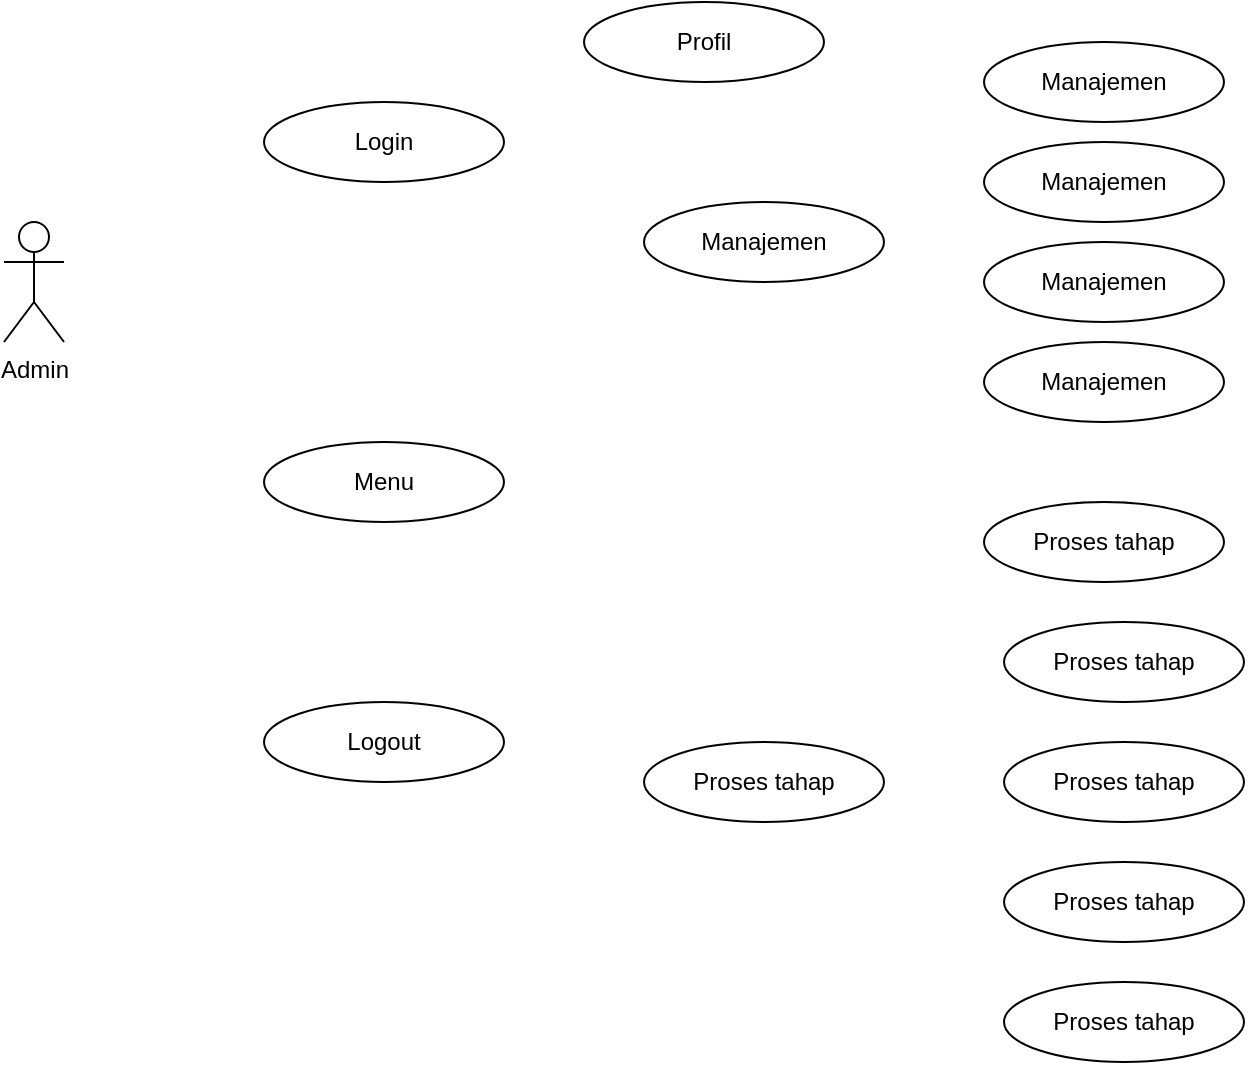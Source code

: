 <mxfile version="20.0.2" type="github">
  <diagram id="UolQ62wsVZwc5IThrO4S" name="Page-1">
    <mxGraphModel dx="718" dy="402" grid="1" gridSize="10" guides="1" tooltips="1" connect="1" arrows="1" fold="1" page="1" pageScale="1" pageWidth="850" pageHeight="1100" math="0" shadow="0">
      <root>
        <mxCell id="0" />
        <mxCell id="1" parent="0" />
        <mxCell id="kOjvWL8ZM4Nth4hHjJhm-1" value="Admin" style="shape=umlActor;verticalLabelPosition=bottom;verticalAlign=top;html=1;outlineConnect=0;" vertex="1" parent="1">
          <mxGeometry x="110" y="130" width="30" height="60" as="geometry" />
        </mxCell>
        <mxCell id="kOjvWL8ZM4Nth4hHjJhm-2" value="Login" style="ellipse;whiteSpace=wrap;html=1;" vertex="1" parent="1">
          <mxGeometry x="240" y="70" width="120" height="40" as="geometry" />
        </mxCell>
        <mxCell id="kOjvWL8ZM4Nth4hHjJhm-3" value="Menu" style="ellipse;whiteSpace=wrap;html=1;" vertex="1" parent="1">
          <mxGeometry x="240" y="240" width="120" height="40" as="geometry" />
        </mxCell>
        <mxCell id="kOjvWL8ZM4Nth4hHjJhm-4" value="Logout" style="ellipse;whiteSpace=wrap;html=1;" vertex="1" parent="1">
          <mxGeometry x="240" y="370" width="120" height="40" as="geometry" />
        </mxCell>
        <mxCell id="kOjvWL8ZM4Nth4hHjJhm-7" value="Manajemen" style="ellipse;whiteSpace=wrap;html=1;" vertex="1" parent="1">
          <mxGeometry x="430" y="120" width="120" height="40" as="geometry" />
        </mxCell>
        <mxCell id="kOjvWL8ZM4Nth4hHjJhm-8" value="Proses tahap" style="ellipse;whiteSpace=wrap;html=1;" vertex="1" parent="1">
          <mxGeometry x="430" y="390" width="120" height="40" as="geometry" />
        </mxCell>
        <mxCell id="kOjvWL8ZM4Nth4hHjJhm-9" value="Profil" style="ellipse;whiteSpace=wrap;html=1;" vertex="1" parent="1">
          <mxGeometry x="400" y="20" width="120" height="40" as="geometry" />
        </mxCell>
        <mxCell id="kOjvWL8ZM4Nth4hHjJhm-10" value="Manajemen" style="ellipse;whiteSpace=wrap;html=1;" vertex="1" parent="1">
          <mxGeometry x="600" y="40" width="120" height="40" as="geometry" />
        </mxCell>
        <mxCell id="kOjvWL8ZM4Nth4hHjJhm-11" value="Manajemen" style="ellipse;whiteSpace=wrap;html=1;" vertex="1" parent="1">
          <mxGeometry x="600" y="90" width="120" height="40" as="geometry" />
        </mxCell>
        <mxCell id="kOjvWL8ZM4Nth4hHjJhm-12" value="Manajemen" style="ellipse;whiteSpace=wrap;html=1;" vertex="1" parent="1">
          <mxGeometry x="600" y="140" width="120" height="40" as="geometry" />
        </mxCell>
        <mxCell id="kOjvWL8ZM4Nth4hHjJhm-13" value="Manajemen" style="ellipse;whiteSpace=wrap;html=1;" vertex="1" parent="1">
          <mxGeometry x="600" y="190" width="120" height="40" as="geometry" />
        </mxCell>
        <mxCell id="kOjvWL8ZM4Nth4hHjJhm-14" value="Proses tahap" style="ellipse;whiteSpace=wrap;html=1;" vertex="1" parent="1">
          <mxGeometry x="600" y="270" width="120" height="40" as="geometry" />
        </mxCell>
        <mxCell id="kOjvWL8ZM4Nth4hHjJhm-15" value="Proses tahap" style="ellipse;whiteSpace=wrap;html=1;" vertex="1" parent="1">
          <mxGeometry x="610" y="330" width="120" height="40" as="geometry" />
        </mxCell>
        <mxCell id="kOjvWL8ZM4Nth4hHjJhm-16" value="Proses tahap" style="ellipse;whiteSpace=wrap;html=1;" vertex="1" parent="1">
          <mxGeometry x="610" y="390" width="120" height="40" as="geometry" />
        </mxCell>
        <mxCell id="kOjvWL8ZM4Nth4hHjJhm-17" value="Proses tahap" style="ellipse;whiteSpace=wrap;html=1;" vertex="1" parent="1">
          <mxGeometry x="610" y="450" width="120" height="40" as="geometry" />
        </mxCell>
        <mxCell id="kOjvWL8ZM4Nth4hHjJhm-18" value="Proses tahap" style="ellipse;whiteSpace=wrap;html=1;" vertex="1" parent="1">
          <mxGeometry x="610" y="510" width="120" height="40" as="geometry" />
        </mxCell>
      </root>
    </mxGraphModel>
  </diagram>
</mxfile>
